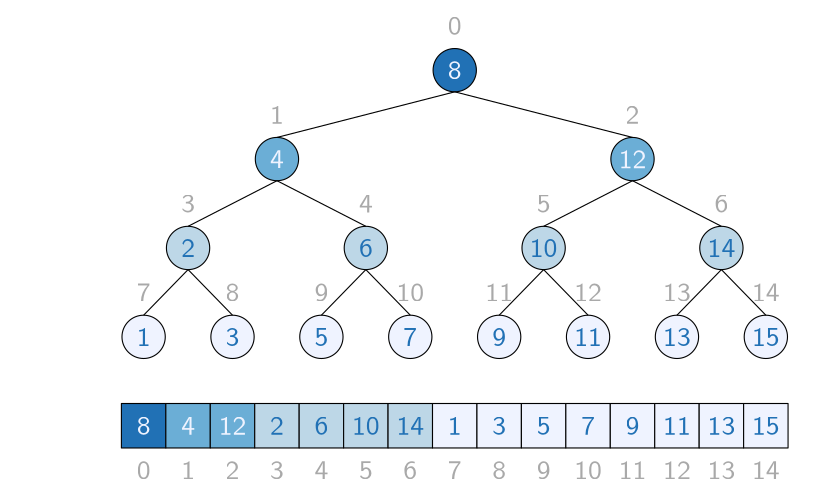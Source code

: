 <?xml version="1.0"?>
<!DOCTYPE ipe SYSTEM "ipe.dtd">
<ipe version="70005" creator="Ipe 7.1.4">
<info created="D:20150708132008" modified="D:20151029113134"/>
<preamble>\renewcommand{\familydefault}{\sfdefault}</preamble>
<ipestyle name="basic">
<symbol name="arrow/arc(spx)">
<path stroke="sym-stroke" fill="sym-stroke" pen="sym-pen">
0 0 m
-1 0.333 l
-1 -0.333 l
h
</path>
</symbol>
<symbol name="arrow/farc(spx)">
<path stroke="sym-stroke" fill="white" pen="sym-pen">
0 0 m
-1 0.333 l
-1 -0.333 l
h
</path>
</symbol>
<symbol name="mark/circle(sx)" transformations="translations">
<path fill="sym-stroke">
0.6 0 0 0.6 0 0 e
0.4 0 0 0.4 0 0 e
</path>
</symbol>
<symbol name="mark/disk(sx)" transformations="translations">
<path fill="sym-stroke">
0.6 0 0 0.6 0 0 e
</path>
</symbol>
<symbol name="mark/fdisk(sfx)" transformations="translations">
<group>
<path fill="sym-fill">
0.5 0 0 0.5 0 0 e
</path>
<path fill="sym-stroke" fillrule="eofill">
0.6 0 0 0.6 0 0 e
0.4 0 0 0.4 0 0 e
</path>
</group>
</symbol>
<symbol name="mark/box(sx)" transformations="translations">
<path fill="sym-stroke" fillrule="eofill">
-0.6 -0.6 m
0.6 -0.6 l
0.6 0.6 l
-0.6 0.6 l
h
-0.4 -0.4 m
0.4 -0.4 l
0.4 0.4 l
-0.4 0.4 l
h
</path>
</symbol>
<symbol name="mark/square(sx)" transformations="translations">
<path fill="sym-stroke">
-0.6 -0.6 m
0.6 -0.6 l
0.6 0.6 l
-0.6 0.6 l
h
</path>
</symbol>
<symbol name="mark/fsquare(sfx)" transformations="translations">
<group>
<path fill="sym-fill">
-0.5 -0.5 m
0.5 -0.5 l
0.5 0.5 l
-0.5 0.5 l
h
</path>
<path fill="sym-stroke" fillrule="eofill">
-0.6 -0.6 m
0.6 -0.6 l
0.6 0.6 l
-0.6 0.6 l
h
-0.4 -0.4 m
0.4 -0.4 l
0.4 0.4 l
-0.4 0.4 l
h
</path>
</group>
</symbol>
<symbol name="mark/cross(sx)" transformations="translations">
<group>
<path fill="sym-stroke">
-0.43 -0.57 m
0.57 0.43 l
0.43 0.57 l
-0.57 -0.43 l
h
</path>
<path fill="sym-stroke">
-0.43 0.57 m
0.57 -0.43 l
0.43 -0.57 l
-0.57 0.43 l
h
</path>
</group>
</symbol>
<symbol name="arrow/fnormal(spx)">
<path stroke="sym-stroke" fill="white" pen="sym-pen">
0 0 m
-1 0.333 l
-1 -0.333 l
h
</path>
</symbol>
<symbol name="arrow/pointed(spx)">
<path stroke="sym-stroke" fill="sym-stroke" pen="sym-pen">
0 0 m
-1 0.333 l
-0.8 0 l
-1 -0.333 l
h
</path>
</symbol>
<symbol name="arrow/fpointed(spx)">
<path stroke="sym-stroke" fill="white" pen="sym-pen">
0 0 m
-1 0.333 l
-0.8 0 l
-1 -0.333 l
h
</path>
</symbol>
<symbol name="arrow/linear(spx)">
<path stroke="sym-stroke" pen="sym-pen">
-1 0.333 m
0 0 l
-1 -0.333 l
</path>
</symbol>
<symbol name="arrow/fdouble(spx)">
<path stroke="sym-stroke" fill="white" pen="sym-pen">
0 0 m
-1 0.333 l
-1 -0.333 l
h
-1 0 m
-2 0.333 l
-2 -0.333 l
h
</path>
</symbol>
<symbol name="arrow/double(spx)">
<path stroke="sym-stroke" fill="sym-stroke" pen="sym-pen">
0 0 m
-1 0.333 l
-1 -0.333 l
h
-1 0 m
-2 0.333 l
-2 -0.333 l
h
</path>
</symbol>
<pen name="heavier" value="0.8"/>
<pen name="fat" value="1.2"/>
<pen name="ultrafat" value="2"/>
<symbolsize name="large" value="5"/>
<symbolsize name="small" value="2"/>
<symbolsize name="tiny" value="1.1"/>
<arrowsize name="large" value="10"/>
<arrowsize name="small" value="5"/>
<arrowsize name="tiny" value="3"/>
<color name="red" value="1 0 0"/>
<color name="green" value="0 1 0"/>
<color name="blue" value="0 0 1"/>
<color name="yellow" value="1 1 0"/>
<color name="orange" value="1 0.647 0"/>
<color name="gold" value="1 0.843 0"/>
<color name="purple" value="0.627 0.125 0.941"/>
<color name="gray" value="0.745"/>
<color name="brown" value="0.647 0.165 0.165"/>
<color name="navy" value="0 0 0.502"/>
<color name="pink" value="1 0.753 0.796"/>
<color name="seagreen" value="0.18 0.545 0.341"/>
<color name="turquoise" value="0.251 0.878 0.816"/>
<color name="violet" value="0.933 0.51 0.933"/>
<color name="darkblue" value="0 0 0.545"/>
<color name="darkcyan" value="0 0.545 0.545"/>
<color name="darkgray" value="0.663"/>
<color name="darkgreen" value="0 0.392 0"/>
<color name="darkmagenta" value="0.545 0 0.545"/>
<color name="darkorange" value="1 0.549 0"/>
<color name="darkred" value="0.545 0 0"/>
<color name="lightblue" value="0.678 0.847 0.902"/>
<color name="lightcyan" value="0.878 1 1"/>
<color name="lightgray" value="0.827"/>
<color name="lightgreen" value="0.565 0.933 0.565"/>
<color name="lightyellow" value="1 1 0.878"/>
<dashstyle name="dashed" value="[4] 0"/>
<dashstyle name="dotted" value="[1 3] 0"/>
<dashstyle name="dash dotted" value="[4 2 1 2] 0"/>
<dashstyle name="dash dot dotted" value="[4 2 1 2 1 2] 0"/>
<textsize name="large" value="\large"/>
<textsize name="small" value="\small"/>
<textsize name="tiny" value="\tiny"/>
<textsize name="Large" value="\Large"/>
<textsize name="LARGE" value="\LARGE"/>
<textsize name="huge" value="\huge"/>
<textsize name="Huge" value="\Huge"/>
<textsize name="footnote" value="\footnotesize"/>
<textstyle name="center" begin="\begin{center}" end="\end{center}"/>
<textstyle name="itemize" begin="\begin{itemize}" end="\end{itemize}"/>
<textstyle name="item" begin="\begin{itemize}\item{}" end="\end{itemize}"/>
<gridsize name="4 pts" value="4"/>
<gridsize name="8 pts (~3 mm)" value="8"/>
<gridsize name="16 pts (~6 mm)" value="16"/>
<gridsize name="32 pts (~12 mm)" value="32"/>
<gridsize name="10 pts (~3.5 mm)" value="10"/>
<gridsize name="20 pts (~7 mm)" value="20"/>
<gridsize name="14 pts (~5 mm)" value="14"/>
<gridsize name="28 pts (~10 mm)" value="28"/>
<gridsize name="56 pts (~20 mm)" value="56"/>
<anglesize name="90 deg" value="90"/>
<anglesize name="60 deg" value="60"/>
<anglesize name="45 deg" value="45"/>
<anglesize name="30 deg" value="30"/>
<anglesize name="22.5 deg" value="22.5"/>
<tiling name="falling" angle="-60" step="4" width="1"/>
<tiling name="rising" angle="30" step="4" width="1"/>
</ipestyle>
<ipestyle name="mycolors">
<color name="myblue0" value="0.937 0.952 1"/>
<color name="myblue1" value="0.741 0.843 0.905"/>
<color name="myblue2" value="0.419 0.682 0.839"/>
<color name="myblue3" value="0.129 0.443 0.709"/>
</ipestyle>
<page>
<layer name="alpha"/>
<layer name="beta"/>
<layer name="gamma"/>
<view layers="alpha" active="alpha"/>
<view layers="alpha beta" active="beta"/>
<view layers="alpha beta gamma" active="gamma"/>
<path layer="gamma" stroke="violet" pen="ultrafat">
96 560 m
128 560
127.909 552 s
</path>
<path stroke="violet" pen="ultrafat">
127.909 552 m
144.397 567.454
160.136 552 s
</path>
<path stroke="violet" pen="ultrafat">
160.136 552 m
190.543 563.814
208.209 552 s
</path>
<path stroke="violet" pen="ultrafat">
208.209 552 m
270.63 565.527
319.881 552 s
</path>
<path stroke="violet" pen="ultrafat" arrow="normal/normal">
319.881 552 m
352.75 562.636
368.596 561.887 s
</path>
<group layer="alpha" matrix="1 0 0 1 160 32">
<use name="mark/disk(sx)" pos="80 647.793" size="normal" stroke="white"/>
<use name="mark/disk(sx)" pos="80 632.207" size="normal" stroke="white"/>
<use name="mark/disk(sx)" pos="80 647.793" size="normal" stroke="white"/>
<path stroke="black" fill="myblue3">
7.79267 0 0 7.79267 80 640 e
</path>
</group>
<group matrix="1 0 0 1 48 -64">
<use name="mark/disk(sx)" pos="80 647.793" size="normal" stroke="white"/>
<use name="mark/disk(sx)" pos="80 632.207" size="normal" stroke="white"/>
<use name="mark/disk(sx)" pos="80 647.793" size="normal" stroke="white"/>
<path stroke="black" fill="myblue0">
7.79267 0 0 7.79267 80 640 e
</path>
</group>
<group matrix="1 0 0 1 80 -64">
<use name="mark/disk(sx)" pos="80 647.793" size="normal" stroke="white"/>
<use name="mark/disk(sx)" pos="80 632.207" size="normal" stroke="white"/>
<use name="mark/disk(sx)" pos="80 647.793" size="normal" stroke="white"/>
<path stroke="black" fill="myblue0">
7.79267 0 0 7.79267 80 640 e
</path>
</group>
<group matrix="1 0 0 1 112 -64">
<use name="mark/disk(sx)" pos="80 647.793" size="normal" stroke="white"/>
<use name="mark/disk(sx)" pos="80 632.207" size="normal" stroke="white"/>
<use name="mark/disk(sx)" pos="80 647.793" size="normal" stroke="white"/>
<path stroke="black" fill="myblue0">
7.79267 0 0 7.79267 80 640 e
</path>
</group>
<group matrix="1 0 0 1 144 -64">
<use name="mark/disk(sx)" pos="80 647.793" size="normal" stroke="white"/>
<use name="mark/disk(sx)" pos="80 632.207" size="normal" stroke="white"/>
<use name="mark/disk(sx)" pos="80 647.793" size="normal" stroke="white"/>
<path stroke="black" fill="myblue0">
7.79267 0 0 7.79267 80 640 e
</path>
</group>
<group matrix="1 0 0 1 176 -64">
<use name="mark/disk(sx)" pos="80 647.793" size="normal" stroke="white"/>
<use name="mark/disk(sx)" pos="80 632.207" size="normal" stroke="white"/>
<use name="mark/disk(sx)" pos="80 647.793" size="normal" stroke="white"/>
<path stroke="black" fill="myblue0">
7.79267 0 0 7.79267 80 640 e
</path>
</group>
<group matrix="1 0 0 1 208 -64">
<use name="mark/disk(sx)" pos="80 647.793" size="normal" stroke="white"/>
<use name="mark/disk(sx)" pos="80 632.207" size="normal" stroke="white"/>
<use name="mark/disk(sx)" pos="80 647.793" size="normal" stroke="white"/>
<path stroke="black" fill="myblue0">
7.79267 0 0 7.79267 80 640 e
</path>
</group>
<group matrix="1 0 0 1 240 -64">
<use name="mark/disk(sx)" pos="80 647.793" size="normal" stroke="white"/>
<use name="mark/disk(sx)" pos="80 632.207" size="normal" stroke="white"/>
<use name="mark/disk(sx)" pos="80 647.793" size="normal" stroke="white"/>
<path stroke="black" fill="myblue0">
7.79267 0 0 7.79267 80 640 e
</path>
</group>
<group matrix="1 0 0 1 272 -64">
<use name="mark/disk(sx)" pos="80 647.793" size="normal" stroke="white"/>
<use name="mark/disk(sx)" pos="80 632.207" size="normal" stroke="white"/>
<use name="mark/disk(sx)" pos="80 647.793" size="normal" stroke="white"/>
<path stroke="black" fill="myblue0">
7.79267 0 0 7.79267 80 640 e
</path>
</group>
<group matrix="1 0 0 1 64 -32">
<use name="mark/disk(sx)" pos="80 647.793" size="normal" stroke="white"/>
<use name="mark/disk(sx)" pos="80 632.207" size="normal" stroke="white"/>
<use name="mark/disk(sx)" pos="80 647.793" size="normal" stroke="white"/>
<path stroke="black" fill="myblue1">
7.79267 0 0 7.79267 80 640 e
</path>
</group>
<group matrix="1 0 0 1 128 -32">
<use name="mark/disk(sx)" pos="80 647.793" size="normal" stroke="white"/>
<use name="mark/disk(sx)" pos="80 632.207" size="normal" stroke="white"/>
<use name="mark/disk(sx)" pos="80 647.793" size="normal" stroke="white"/>
<path stroke="black" fill="myblue1">
7.79267 0 0 7.79267 80 640 e
</path>
</group>
<group matrix="1 0 0 1 192 -32">
<use name="mark/disk(sx)" pos="80 647.793" size="normal" stroke="white"/>
<use name="mark/disk(sx)" pos="80 632.207" size="normal" stroke="white"/>
<use name="mark/disk(sx)" pos="80 647.793" size="normal" stroke="white"/>
<path stroke="black" fill="myblue1">
7.79267 0 0 7.79267 80 640 e
</path>
</group>
<group matrix="1 0 0 1 256 -32">
<use name="mark/disk(sx)" pos="80 647.793" size="normal" stroke="white"/>
<use name="mark/disk(sx)" pos="80 632.207" size="normal" stroke="white"/>
<use name="mark/disk(sx)" pos="80 647.793" size="normal" stroke="white"/>
<path stroke="black" fill="myblue1">
7.79267 0 0 7.79267 80 640 e
</path>
</group>
<group matrix="1 0 0 1 96 0">
<use name="mark/disk(sx)" pos="80 647.793" size="normal" stroke="white"/>
<use name="mark/disk(sx)" pos="80 632.207" size="normal" stroke="white"/>
<use name="mark/disk(sx)" pos="80 647.793" size="normal" stroke="white"/>
<path stroke="black" fill="myblue2">
7.79267 0 0 7.79267 80 640 e
</path>
</group>
<group matrix="1 0 0 1 224 0">
<use name="mark/disk(sx)" pos="80 647.793" size="normal" stroke="white"/>
<use name="mark/disk(sx)" pos="80 632.207" size="normal" stroke="white"/>
<use name="mark/disk(sx)" pos="80 647.793" size="normal" stroke="white"/>
<path stroke="black" fill="myblue2">
7.79267 0 0 7.79267 80 640 e
</path>
</group>
<path stroke="black">
240 664.207 m
176 647.793 l
</path>
<path stroke="black">
240 664.207 m
304 647.793 l
</path>
<path stroke="black">
176 632.207 m
144 615.793 l
</path>
<path stroke="black">
176 632.207 m
208 615.793 l
</path>
<path stroke="black">
144 600.207 m
128 583.793 l
</path>
<path stroke="black">
144 600.207 m
160 583.793 l
</path>
<path stroke="black">
304 632.207 m
272 615.793 l
</path>
<path stroke="black">
304 632.207 m
336 615.793 l
</path>
<path stroke="black">
272 600.207 m
256 583.793 l
</path>
<path stroke="black">
272 600.207 m
288 583.793 l
</path>
<path stroke="black">
336 600.207 m
320 583.793 l
</path>
<path stroke="black">
336 600.207 m
352 583.793 l
</path>
<path stroke="black">
208 600.207 m
192 583.793 l
</path>
<path stroke="black">
208 600.207 m
224 583.793 l
</path>
<path matrix="1 0 0 1 -8 8" stroke="black" fill="myblue3">
128 544 m
128 528 l
144 528 l
144 544 l
h
</path>
<text matrix="1 0 0 1 48 -96" transformations="translations" pos="80 640" stroke="myblue0" type="label" width="4.981" height="6.531" depth="0" halign="center" valign="center">8</text>
<path matrix="1 0 0 1 8 8" stroke="black" fill="myblue2">
128 544 m
128 528 l
144 528 l
144 544 l
h
</path>
<text matrix="1 0 0 1 64 -96" transformations="translations" pos="80 640" stroke="myblue0" type="label" width="4.981" height="6.531" depth="0" halign="center" valign="center">4</text>
<path matrix="1 0 0 1 24 8" stroke="black" fill="myblue2">
128 544 m
128 528 l
144 528 l
144 544 l
h
</path>
<text matrix="1 0 0 1 80 -96" transformations="translations" pos="80 640" stroke="myblue0" type="label" width="9.963" height="6.531" depth="0" halign="center" valign="center">12</text>
<path matrix="1 0 0 1 40 8" stroke="black" fill="myblue1">
128 544 m
128 528 l
144 528 l
144 544 l
h
</path>
<text matrix="1 0 0 1 96 -96" transformations="translations" pos="80 640" stroke="myblue3" type="label" width="4.981" height="6.531" depth="0" halign="center" valign="center">2</text>
<path matrix="1 0 0 1 56 8" stroke="black" fill="myblue1">
128 544 m
128 528 l
144 528 l
144 544 l
h
</path>
<text matrix="1 0 0 1 112 -96" transformations="translations" pos="80 640" stroke="myblue3" type="label" width="4.981" height="6.531" depth="0" halign="center" valign="center">6</text>
<path matrix="1 0 0 1 72 8" stroke="black" fill="myblue1">
128 544 m
128 528 l
144 528 l
144 544 l
h
</path>
<text matrix="1 0 0 1 128 -96" transformations="translations" pos="80 640" stroke="myblue3" type="label" width="9.963" height="6.531" depth="0" halign="center" valign="center">10</text>
<path matrix="1 0 0 1 88 8" stroke="black" fill="myblue1">
128 544 m
128 528 l
144 528 l
144 544 l
h
</path>
<text matrix="1 0 0 1 144 -96" transformations="translations" pos="80 640" stroke="myblue3" type="label" width="9.963" height="6.531" depth="0" halign="center" valign="center">14</text>
<path matrix="1 0 0 1 104 8" stroke="black" fill="myblue0">
128 544 m
128 528 l
144 528 l
144 544 l
h
</path>
<text matrix="1 0 0 1 160 -96" transformations="translations" pos="80 640" stroke="myblue3" type="label" width="4.981" height="6.531" depth="0" halign="center" valign="center">1</text>
<path matrix="1 0 0 1 120 8" stroke="black" fill="myblue0">
128 544 m
128 528 l
144 528 l
144 544 l
h
</path>
<text matrix="1 0 0 1 176 -96" transformations="translations" pos="80 640" stroke="myblue3" type="label" width="4.981" height="6.531" depth="0" halign="center" valign="center">3</text>
<path matrix="1 0 0 1 136 8" stroke="black" fill="myblue0">
128 544 m
128 528 l
144 528 l
144 544 l
h
</path>
<text matrix="1 0 0 1 192 -96" transformations="translations" pos="80 640" stroke="myblue3" type="label" width="4.981" height="6.531" depth="0" halign="center" valign="center">5</text>
<path matrix="1 0 0 1 152 8" stroke="black" fill="myblue0">
128 544 m
128 528 l
144 528 l
144 544 l
h
</path>
<text matrix="1 0 0 1 208 -96" transformations="translations" pos="80 640" stroke="myblue3" type="label" width="4.981" height="6.531" depth="0" halign="center" valign="center">7</text>
<path matrix="1 0 0 1 168 8" stroke="black" fill="myblue0">
128 544 m
128 528 l
144 528 l
144 544 l
h
</path>
<text matrix="1 0 0 1 224 -96" transformations="translations" pos="80 640" stroke="myblue3" type="label" width="4.981" height="6.531" depth="0" halign="center" valign="center">9</text>
<path matrix="1 0 0 1 184 8" stroke="black" fill="myblue0">
128 544 m
128 528 l
144 528 l
144 544 l
h
</path>
<text matrix="1 0 0 1 240 -96" transformations="translations" pos="80 640" stroke="myblue3" type="label" width="9.963" height="6.531" depth="0" halign="center" valign="center">11</text>
<path matrix="1 0 0 1 200 8" stroke="black" fill="myblue0">
128 544 m
128 528 l
144 528 l
144 544 l
h
</path>
<text matrix="1 0 0 1 256 -96" transformations="translations" pos="80 640" stroke="myblue3" type="label" width="9.963" height="6.531" depth="0" halign="center" valign="center">13</text>
<path matrix="1 0 0 1 216 8" stroke="black" fill="myblue0">
128 544 m
128 528 l
144 528 l
144 544 l
h
</path>
<text matrix="1 0 0 1 272 -96" transformations="translations" pos="80 640" stroke="myblue3" type="label" width="9.963" height="6.531" depth="0" halign="center" valign="center">15</text>
<text matrix="1 0 0 1 48 -64" transformations="translations" pos="80 640" stroke="myblue3" type="label" width="4.981" height="6.531" depth="0" halign="center" valign="center">1</text>
<text matrix="1 0 0 1 80 -64" transformations="translations" pos="80 640" stroke="myblue3" type="label" width="4.981" height="6.531" depth="0" halign="center" valign="center">3</text>
<text matrix="1 0 0 1 112 -64" transformations="translations" pos="80 640" stroke="myblue3" type="label" width="4.981" height="6.531" depth="0" halign="center" valign="center">5</text>
<text matrix="1 0 0 1 144 -64" transformations="translations" pos="80 640" stroke="myblue3" type="label" width="4.981" height="6.531" depth="0" halign="center" valign="center">7</text>
<text matrix="1 0 0 1 176 -64" transformations="translations" pos="80 640" stroke="myblue3" type="label" width="4.981" height="6.531" depth="0" halign="center" valign="center">9</text>
<text matrix="1 0 0 1 208 -64" transformations="translations" pos="80 640" stroke="myblue3" type="label" width="9.963" height="6.531" depth="0" halign="center" valign="center">11</text>
<text matrix="1 0 0 1 240 -64" transformations="translations" pos="80 640" stroke="myblue3" type="label" width="9.963" height="6.531" depth="0" halign="center" valign="center">13</text>
<text matrix="1 0 0 1 272 -64" transformations="translations" pos="80 640" stroke="myblue3" type="label" width="9.963" height="6.531" depth="0" halign="center" valign="center">15</text>
<text matrix="1 0 0 1 64 -32" transformations="translations" pos="80 640" stroke="myblue3" type="label" width="4.981" height="6.531" depth="0" halign="center" valign="center">2</text>
<text matrix="1 0 0 1 128 -32" transformations="translations" pos="80 640" stroke="myblue3" type="label" width="4.981" height="6.531" depth="0" halign="center" valign="center">6</text>
<text matrix="1 0 0 1 192 -32" transformations="translations" pos="80 640" stroke="myblue3" type="label" width="9.963" height="6.531" depth="0" halign="center" valign="center">10</text>
<text matrix="1 0 0 1 256 -32" transformations="translations" pos="80 640" stroke="myblue3" type="label" width="9.963" height="6.531" depth="0" halign="center" valign="center">14</text>
<text matrix="1 0 0 1 96 0" transformations="translations" pos="80 640" stroke="myblue0" type="label" width="4.981" height="6.531" depth="0" halign="center" valign="center">4</text>
<text matrix="1 0 0 1 224 0" transformations="translations" pos="80 640" stroke="myblue0" type="label" width="9.963" height="6.531" depth="0" halign="center" valign="center">12</text>
<text matrix="1 0 0 1 160 32" transformations="translations" pos="80 640" stroke="myblue0" type="label" width="4.981" height="6.531" depth="0" halign="center" valign="center">8</text>
<text transformations="translations" pos="128 528" stroke="darkgray" type="label" width="4.981" height="6.531" depth="0" halign="center" valign="center">0</text>
<text matrix="1 0 0 1 16 0" transformations="translations" pos="128 528" stroke="darkgray" type="label" width="4.981" height="6.531" depth="0" halign="center" valign="center">1</text>
<text matrix="1 0 0 1 32 0" transformations="translations" pos="128 528" stroke="darkgray" type="label" width="4.981" height="6.531" depth="0" halign="center" valign="center">2</text>
<text matrix="1 0 0 1 48 0" transformations="translations" pos="128 528" stroke="darkgray" type="label" width="4.981" height="6.531" depth="0" halign="center" valign="center">3</text>
<text matrix="1 0 0 1 64 0" transformations="translations" pos="128 528" stroke="darkgray" type="label" width="4.981" height="6.531" depth="0" halign="center" valign="center">4</text>
<text matrix="1 0 0 1 80 0" transformations="translations" pos="128 528" stroke="darkgray" type="label" width="4.981" height="6.531" depth="0" halign="center" valign="center">5</text>
<text matrix="1 0 0 1 96 0" transformations="translations" pos="128 528" stroke="darkgray" type="label" width="4.981" height="6.531" depth="0" halign="center" valign="center">6</text>
<text matrix="1 0 0 1 112 0" transformations="translations" pos="128 528" stroke="darkgray" type="label" width="4.981" height="6.531" depth="0" halign="center" valign="center">7</text>
<text matrix="1 0 0 1 128 0" transformations="translations" pos="128 528" stroke="darkgray" type="label" width="4.981" height="6.531" depth="0" halign="center" valign="center">8</text>
<text matrix="1 0 0 1 144 0" transformations="translations" pos="128 528" stroke="darkgray" type="label" width="4.981" height="6.531" depth="0" halign="center" valign="center">9</text>
<text matrix="1 0 0 1 160 0" transformations="translations" pos="128 528" stroke="darkgray" type="label" width="9.963" height="6.531" depth="0" halign="center" valign="center">10</text>
<text matrix="1 0 0 1 176 0" transformations="translations" pos="128 528" stroke="darkgray" type="label" width="9.963" height="6.531" depth="0" halign="center" valign="center">11</text>
<text matrix="1 0 0 1 192 0" transformations="translations" pos="128 528" stroke="darkgray" type="label" width="9.963" height="6.531" depth="0" halign="center" valign="center">12</text>
<text matrix="1 0 0 1 208 0" transformations="translations" pos="128 528" stroke="darkgray" type="label" width="9.963" height="6.531" depth="0" halign="center" valign="center">13</text>
<text matrix="1 0 0 1 224 0" transformations="translations" pos="128 528" stroke="darkgray" type="label" width="9.963" height="6.531" depth="0" halign="center" valign="center">14</text>
<text matrix="1 0 0 1 112 160" transformations="translations" pos="128 528" stroke="darkgray" type="label" width="4.981" height="6.531" depth="0" halign="center" valign="center">0</text>
<text matrix="1 0 0 1 48 128" transformations="translations" pos="128 528" stroke="darkgray" type="label" width="4.981" height="6.531" depth="0" halign="center" valign="center">1</text>
<text matrix="1 0 0 1 176 128" transformations="translations" pos="128 528" stroke="darkgray" type="label" width="4.981" height="6.531" depth="0" halign="center" valign="center">2</text>
<text matrix="1 0 0 1 16 96" transformations="translations" pos="128 528" stroke="darkgray" type="label" width="4.981" height="6.531" depth="0" halign="center" valign="center">3</text>
<text matrix="1 0 0 1 80 96" transformations="translations" pos="128 528" stroke="darkgray" type="label" width="4.981" height="6.531" depth="0" halign="center" valign="center">4</text>
<text matrix="1 0 0 1 144 96" transformations="translations" pos="128 528" stroke="darkgray" type="label" width="4.981" height="6.531" depth="0" halign="center" valign="center">5</text>
<text matrix="1 0 0 1 208 96" transformations="translations" pos="128 528" stroke="darkgray" type="label" width="4.981" height="6.531" depth="0" halign="center" valign="center">6</text>
<text matrix="1 0 0 1 0 64" transformations="translations" pos="128 528" stroke="darkgray" type="label" width="4.981" height="6.531" depth="0" halign="center" valign="center">7</text>
<text matrix="1 0 0 1 32 64" transformations="translations" pos="128 528" stroke="darkgray" type="label" width="4.981" height="6.531" depth="0" halign="center" valign="center">8</text>
<text matrix="1 0 0 1 64 64" transformations="translations" pos="128 528" stroke="darkgray" type="label" width="4.981" height="6.531" depth="0" halign="center" valign="center">9</text>
<text matrix="1 0 0 1 96 64" transformations="translations" pos="128 528" stroke="darkgray" type="label" width="9.963" height="6.531" depth="0" halign="center" valign="center">10</text>
<text matrix="1 0 0 1 128 64" transformations="translations" pos="128 528" stroke="darkgray" type="label" width="9.963" height="6.531" depth="0" halign="center" valign="center">11</text>
<text matrix="1 0 0 1 160 64" transformations="translations" pos="128 528" stroke="darkgray" type="label" width="9.963" height="6.531" depth="0" halign="center" valign="center">12</text>
<text matrix="1 0 0 1 192 64" transformations="translations" pos="128 528" stroke="darkgray" type="label" width="9.963" height="6.531" depth="0" halign="center" valign="center">13</text>
<text matrix="1 0 0 1 224 64" transformations="translations" pos="128 528" stroke="darkgray" type="label" width="9.963" height="6.531" depth="0" halign="center" valign="center">14</text>
<path layer="beta" stroke="violet" pen="ultrafat" arrow="arc/small">
240 688 m
240 664.207 l
304 647.793 l
304 632.207 l
272 615.793 l
272 600.207 l
288 583.793 l
288 568.207 l
294.827 561.887 l
</path>
<text matrix="1 0 0 1 160 53" transformations="translations" pos="80 640" stroke="violet" type="label" width="17.711" height="6.531" depth="0" halign="center" valign="center">11.5</text>
<text layer="gamma" matrix="1 0 0 1 6.15237 -80.1474" transformations="translations" pos="80 640" stroke="violet" type="label" width="17.711" height="6.531" depth="0" halign="center" valign="center">11.5</text>
<path stroke="violet" pen="ultrafat">
120 552 m
120 536 l
136 536 l
136 552 l
h
</path>
<path stroke="violet" pen="ultrafat">
152 552 m
152 536 l
168 536 l
168 552 l
h
</path>
<path stroke="violet" pen="ultrafat">
200 552 m
200 536 l
216 536 l
216 552 l
h
</path>
<path stroke="violet" pen="ultrafat">
312 552 m
312 536 l
328 536 l
328 552 l
h
</path>
</page>
</ipe>
